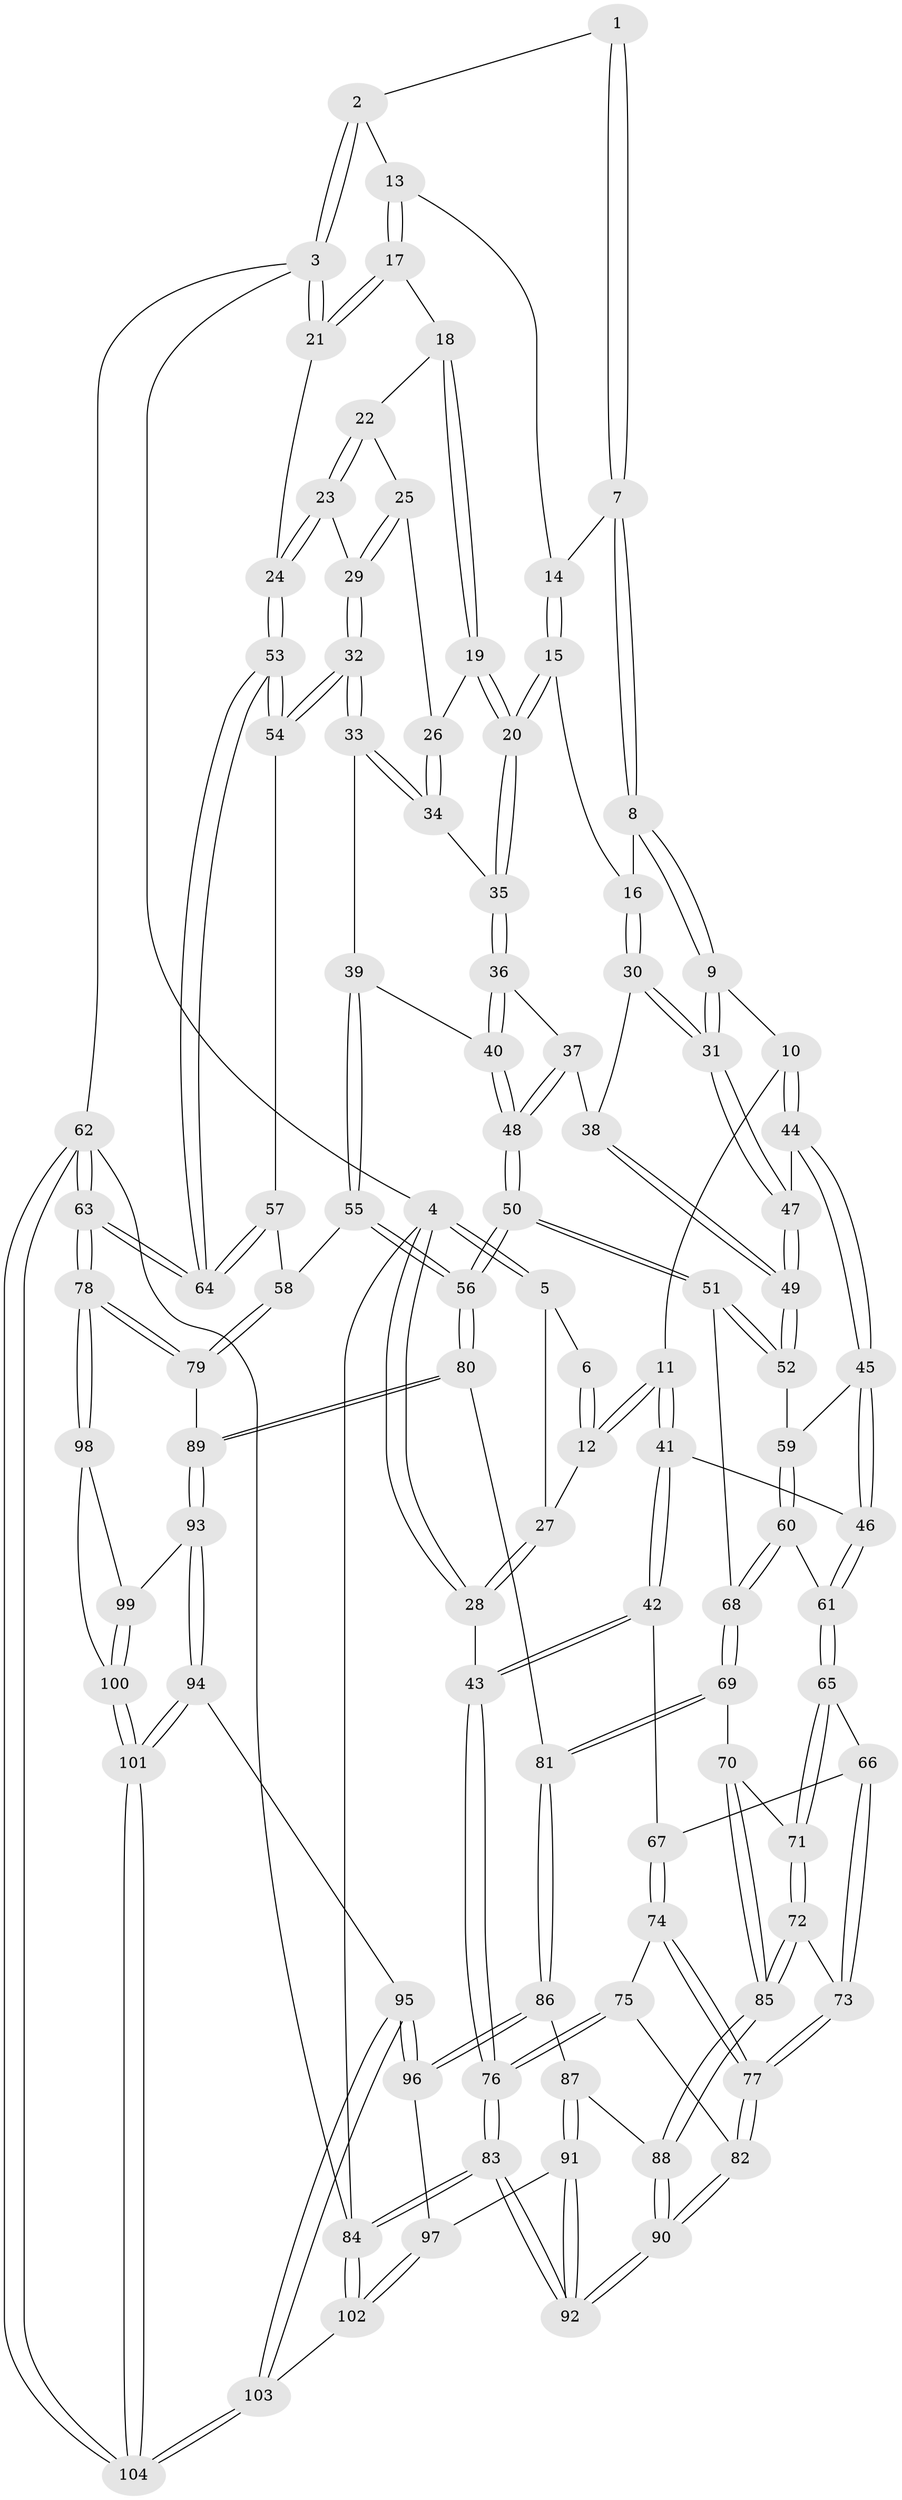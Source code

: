 // Generated by graph-tools (version 1.1) at 2025/17/03/09/25 04:17:20]
// undirected, 104 vertices, 257 edges
graph export_dot {
graph [start="1"]
  node [color=gray90,style=filled];
  1 [pos="+0.45456314774001183+0"];
  2 [pos="+0.6829539566495232+0"];
  3 [pos="+1+0"];
  4 [pos="+0+0"];
  5 [pos="+0+0"];
  6 [pos="+0.3099920327397054+0"];
  7 [pos="+0.4616180616516216+0"];
  8 [pos="+0.4504407157129949+0.15188030192408428"];
  9 [pos="+0.3644601136914033+0.25401879597283566"];
  10 [pos="+0.3142014617801855+0.26952952567964844"];
  11 [pos="+0.1999082404384026+0.234149111106529"];
  12 [pos="+0.19905091361026492+0.23160137560792646"];
  13 [pos="+0.7440418348768425+0.06600703109444168"];
  14 [pos="+0.6163219547913613+0.15472615823950117"];
  15 [pos="+0.5913366477732525+0.2400776761197291"];
  16 [pos="+0.576329943874215+0.23954972055794158"];
  17 [pos="+0.7591896692437717+0.09488668440593735"];
  18 [pos="+0.7676039830658262+0.15332933650761765"];
  19 [pos="+0.6689566413784812+0.27867514300471374"];
  20 [pos="+0.6683424452736081+0.27912597031888164"];
  21 [pos="+1+0.08885964557504127"];
  22 [pos="+0.8135526678694267+0.1898916144620936"];
  23 [pos="+1+0.2602870678580065"];
  24 [pos="+1+0.18327741471446463"];
  25 [pos="+0.8095065597369439+0.2853094974687317"];
  26 [pos="+0.7819967734043031+0.30015635864076284"];
  27 [pos="+0.0956387832224274+0.16018774040286884"];
  28 [pos="+0+0.3361288328394213"];
  29 [pos="+0.9142592109199307+0.3659648084604247"];
  30 [pos="+0.5257486332096318+0.3089909823189819"];
  31 [pos="+0.46977191017545555+0.345264247053635"];
  32 [pos="+0.8980200701574562+0.38805988353072357"];
  33 [pos="+0.8164943496463083+0.40102045679219933"];
  34 [pos="+0.7915328913645525+0.35376172461330363"];
  35 [pos="+0.6684136532038736+0.2836222387081656"];
  36 [pos="+0.6681258018574474+0.28693170113474586"];
  37 [pos="+0.5899897025791+0.37115766103274445"];
  38 [pos="+0.5872159229420891+0.3726476685026867"];
  39 [pos="+0.804320965500407+0.4077683057400767"];
  40 [pos="+0.6965772007425719+0.3739006836148099"];
  41 [pos="+0.13308179627948766+0.31993250832037107"];
  42 [pos="+0+0.4397566024293841"];
  43 [pos="+0+0.4304393261028053"];
  44 [pos="+0.32239678747539696+0.3768280177552505"];
  45 [pos="+0.2989105492860879+0.47217849638433"];
  46 [pos="+0.27893199355301446+0.48820068691819574"];
  47 [pos="+0.4828102687238117+0.4306209029800534"];
  48 [pos="+0.6688435690001828+0.43556456892083745"];
  49 [pos="+0.5032536500572871+0.47850774190309486"];
  50 [pos="+0.639050993547533+0.5984689503638507"];
  51 [pos="+0.533926006455517+0.5378232349783167"];
  52 [pos="+0.503661070867229+0.48507880333637005"];
  53 [pos="+1+0.49042806130280236"];
  54 [pos="+0.9141885700487699+0.49144534420685193"];
  55 [pos="+0.7124713173859625+0.591584464321321"];
  56 [pos="+0.6577466128647037+0.6192051555428515"];
  57 [pos="+0.8934428274217017+0.5652317041518948"];
  58 [pos="+0.8828095863414364+0.5727576029604804"];
  59 [pos="+0.3726785139939386+0.48256797269829876"];
  60 [pos="+0.37767791966036135+0.587091804708674"];
  61 [pos="+0.2637511868774067+0.5153972806071437"];
  62 [pos="+1+1"];
  63 [pos="+1+0.9458516772598814"];
  64 [pos="+1+0.6739053987470676"];
  65 [pos="+0.2521016578274409+0.5263608974148272"];
  66 [pos="+0.19963588931856832+0.545007432531373"];
  67 [pos="+0.06917019200782282+0.5271180349503137"];
  68 [pos="+0.40927917226369437+0.6149296920798618"];
  69 [pos="+0.38657116107057415+0.6549161828631493"];
  70 [pos="+0.3518032869695017+0.6673591486587418"];
  71 [pos="+0.30494020472567757+0.6395214822716603"];
  72 [pos="+0.21754811565806648+0.6875508022925647"];
  73 [pos="+0.20993342896717027+0.6874309522081684"];
  74 [pos="+0.07412735149242398+0.5676651713591593"];
  75 [pos="+0.025686397629744142+0.6821430391040991"];
  76 [pos="+0+0.7479770471675005"];
  77 [pos="+0.13786091934090836+0.7558661198169091"];
  78 [pos="+1+0.9010895371664684"];
  79 [pos="+0.9214378183452008+0.7538161529132258"];
  80 [pos="+0.657541807904818+0.6555554184623655"];
  81 [pos="+0.4532879225804316+0.7427951458305735"];
  82 [pos="+0.1284942386937592+0.7851969825419753"];
  83 [pos="+0+1"];
  84 [pos="+0+1"];
  85 [pos="+0.31747307636433614+0.7385920317623071"];
  86 [pos="+0.4371458730003482+0.7824619053514887"];
  87 [pos="+0.32960294358069414+0.7783060428857331"];
  88 [pos="+0.31780037494788277+0.7433457435824739"];
  89 [pos="+0.6863738042973238+0.7432012562502981"];
  90 [pos="+0.12816411613226725+0.7875385374994323"];
  91 [pos="+0.28249261605855785+0.8806141932443085"];
  92 [pos="+0.10758912949893515+0.863557101263357"];
  93 [pos="+0.6861166205141334+0.7452350412991756"];
  94 [pos="+0.6702169627148925+0.7746303209938993"];
  95 [pos="+0.5178202447342124+0.8974796467533442"];
  96 [pos="+0.45347727861817405+0.8338722292095877"];
  97 [pos="+0.3023199556183087+0.8984372205259309"];
  98 [pos="+0.838890028757955+0.9131979938785666"];
  99 [pos="+0.7505878684591886+0.8183386035081445"];
  100 [pos="+0.7505237163046518+1"];
  101 [pos="+0.7044450281465849+1"];
  102 [pos="+0.4517425328045416+1"];
  103 [pos="+0.47417326417324684+1"];
  104 [pos="+0.6603626257440687+1"];
  1 -- 2;
  1 -- 7;
  1 -- 7;
  2 -- 3;
  2 -- 3;
  2 -- 13;
  3 -- 4;
  3 -- 21;
  3 -- 21;
  3 -- 62;
  4 -- 5;
  4 -- 5;
  4 -- 28;
  4 -- 28;
  4 -- 84;
  5 -- 6;
  5 -- 27;
  6 -- 12;
  6 -- 12;
  7 -- 8;
  7 -- 8;
  7 -- 14;
  8 -- 9;
  8 -- 9;
  8 -- 16;
  9 -- 10;
  9 -- 31;
  9 -- 31;
  10 -- 11;
  10 -- 44;
  10 -- 44;
  11 -- 12;
  11 -- 12;
  11 -- 41;
  11 -- 41;
  12 -- 27;
  13 -- 14;
  13 -- 17;
  13 -- 17;
  14 -- 15;
  14 -- 15;
  15 -- 16;
  15 -- 20;
  15 -- 20;
  16 -- 30;
  16 -- 30;
  17 -- 18;
  17 -- 21;
  17 -- 21;
  18 -- 19;
  18 -- 19;
  18 -- 22;
  19 -- 20;
  19 -- 20;
  19 -- 26;
  20 -- 35;
  20 -- 35;
  21 -- 24;
  22 -- 23;
  22 -- 23;
  22 -- 25;
  23 -- 24;
  23 -- 24;
  23 -- 29;
  24 -- 53;
  24 -- 53;
  25 -- 26;
  25 -- 29;
  25 -- 29;
  26 -- 34;
  26 -- 34;
  27 -- 28;
  27 -- 28;
  28 -- 43;
  29 -- 32;
  29 -- 32;
  30 -- 31;
  30 -- 31;
  30 -- 38;
  31 -- 47;
  31 -- 47;
  32 -- 33;
  32 -- 33;
  32 -- 54;
  32 -- 54;
  33 -- 34;
  33 -- 34;
  33 -- 39;
  34 -- 35;
  35 -- 36;
  35 -- 36;
  36 -- 37;
  36 -- 40;
  36 -- 40;
  37 -- 38;
  37 -- 48;
  37 -- 48;
  38 -- 49;
  38 -- 49;
  39 -- 40;
  39 -- 55;
  39 -- 55;
  40 -- 48;
  40 -- 48;
  41 -- 42;
  41 -- 42;
  41 -- 46;
  42 -- 43;
  42 -- 43;
  42 -- 67;
  43 -- 76;
  43 -- 76;
  44 -- 45;
  44 -- 45;
  44 -- 47;
  45 -- 46;
  45 -- 46;
  45 -- 59;
  46 -- 61;
  46 -- 61;
  47 -- 49;
  47 -- 49;
  48 -- 50;
  48 -- 50;
  49 -- 52;
  49 -- 52;
  50 -- 51;
  50 -- 51;
  50 -- 56;
  50 -- 56;
  51 -- 52;
  51 -- 52;
  51 -- 68;
  52 -- 59;
  53 -- 54;
  53 -- 54;
  53 -- 64;
  53 -- 64;
  54 -- 57;
  55 -- 56;
  55 -- 56;
  55 -- 58;
  56 -- 80;
  56 -- 80;
  57 -- 58;
  57 -- 64;
  57 -- 64;
  58 -- 79;
  58 -- 79;
  59 -- 60;
  59 -- 60;
  60 -- 61;
  60 -- 68;
  60 -- 68;
  61 -- 65;
  61 -- 65;
  62 -- 63;
  62 -- 63;
  62 -- 104;
  62 -- 104;
  62 -- 84;
  63 -- 64;
  63 -- 64;
  63 -- 78;
  63 -- 78;
  65 -- 66;
  65 -- 71;
  65 -- 71;
  66 -- 67;
  66 -- 73;
  66 -- 73;
  67 -- 74;
  67 -- 74;
  68 -- 69;
  68 -- 69;
  69 -- 70;
  69 -- 81;
  69 -- 81;
  70 -- 71;
  70 -- 85;
  70 -- 85;
  71 -- 72;
  71 -- 72;
  72 -- 73;
  72 -- 85;
  72 -- 85;
  73 -- 77;
  73 -- 77;
  74 -- 75;
  74 -- 77;
  74 -- 77;
  75 -- 76;
  75 -- 76;
  75 -- 82;
  76 -- 83;
  76 -- 83;
  77 -- 82;
  77 -- 82;
  78 -- 79;
  78 -- 79;
  78 -- 98;
  78 -- 98;
  79 -- 89;
  80 -- 81;
  80 -- 89;
  80 -- 89;
  81 -- 86;
  81 -- 86;
  82 -- 90;
  82 -- 90;
  83 -- 84;
  83 -- 84;
  83 -- 92;
  83 -- 92;
  84 -- 102;
  84 -- 102;
  85 -- 88;
  85 -- 88;
  86 -- 87;
  86 -- 96;
  86 -- 96;
  87 -- 88;
  87 -- 91;
  87 -- 91;
  88 -- 90;
  88 -- 90;
  89 -- 93;
  89 -- 93;
  90 -- 92;
  90 -- 92;
  91 -- 92;
  91 -- 92;
  91 -- 97;
  93 -- 94;
  93 -- 94;
  93 -- 99;
  94 -- 95;
  94 -- 101;
  94 -- 101;
  95 -- 96;
  95 -- 96;
  95 -- 103;
  95 -- 103;
  96 -- 97;
  97 -- 102;
  97 -- 102;
  98 -- 99;
  98 -- 100;
  99 -- 100;
  99 -- 100;
  100 -- 101;
  100 -- 101;
  101 -- 104;
  101 -- 104;
  102 -- 103;
  103 -- 104;
  103 -- 104;
}
